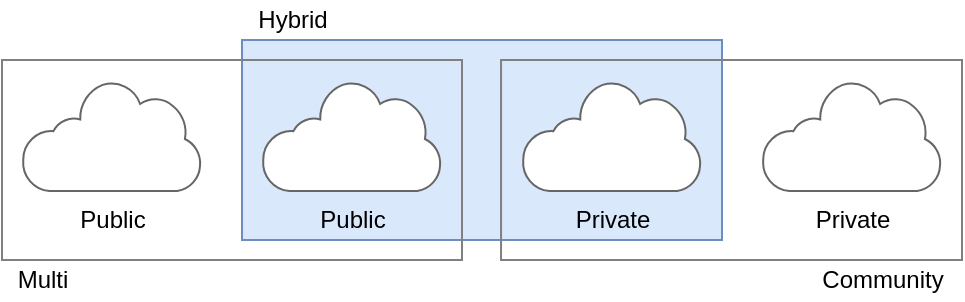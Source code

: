 <mxfile version="13.1.14" type="device"><diagram id="0d7cefc2-ccd6-e077-73ed-a8e48b0cddf6" name="Page-1"><mxGraphModel dx="1422" dy="718" grid="1" gridSize="10" guides="1" tooltips="1" connect="1" arrows="1" fold="1" page="1" pageScale="1" pageWidth="1169" pageHeight="827" background="#ffffff" math="0" shadow="0"><root><mxCell id="0"/><mxCell id="1" parent="0"/><mxCell id="xBzRw3pz1aKZ9NBxxhzC-128" value="" style="whiteSpace=wrap;html=1;strokeColor=#6c8ebf;fillColor=#dae8fc;" vertex="1" parent="1"><mxGeometry x="380" y="280" width="240" height="100" as="geometry"/></mxCell><mxCell id="xBzRw3pz1aKZ9NBxxhzC-119" value="Private" style="aspect=fixed;pointerEvents=1;shadow=0;dashed=0;html=1;strokeColor=#666666;labelPosition=center;verticalLabelPosition=bottom;verticalAlign=top;align=center;fillColor=#FFFFFF;shape=mxgraph.mscae.enterprise.internet;gradientColor=none;" vertex="1" parent="1"><mxGeometry x="520" y="300" width="89.52" height="55.5" as="geometry"/></mxCell><mxCell id="xBzRw3pz1aKZ9NBxxhzC-120" value="Public" style="aspect=fixed;pointerEvents=1;shadow=0;dashed=0;html=1;strokeColor=#666666;labelPosition=center;verticalLabelPosition=bottom;verticalAlign=top;align=center;fillColor=#FFFFFF;shape=mxgraph.mscae.enterprise.internet;gradientColor=none;" vertex="1" parent="1"><mxGeometry x="270" y="300" width="89.52" height="55.5" as="geometry"/></mxCell><mxCell id="xBzRw3pz1aKZ9NBxxhzC-121" value="Private" style="aspect=fixed;pointerEvents=1;shadow=0;dashed=0;html=1;strokeColor=#666666;labelPosition=center;verticalLabelPosition=bottom;verticalAlign=top;align=center;fillColor=#FFFFFF;shape=mxgraph.mscae.enterprise.internet;gradientColor=none;" vertex="1" parent="1"><mxGeometry x="640" y="300" width="89.52" height="55.5" as="geometry"/></mxCell><mxCell id="xBzRw3pz1aKZ9NBxxhzC-122" value="Public" style="aspect=fixed;pointerEvents=1;shadow=0;dashed=0;html=1;strokeColor=#666666;labelPosition=center;verticalLabelPosition=bottom;verticalAlign=top;align=center;fillColor=#FFFFFF;shape=mxgraph.mscae.enterprise.internet;gradientColor=none;" vertex="1" parent="1"><mxGeometry x="390" y="300" width="89.52" height="55.5" as="geometry"/></mxCell><mxCell id="xBzRw3pz1aKZ9NBxxhzC-131" value="Multi" style="text;html=1;align=center;verticalAlign=middle;resizable=0;points=[];autosize=1;" vertex="1" parent="1"><mxGeometry x="260" y="390" width="40" height="20" as="geometry"/></mxCell><mxCell id="xBzRw3pz1aKZ9NBxxhzC-132" value="Community" style="text;html=1;align=center;verticalAlign=middle;resizable=0;points=[];autosize=1;" vertex="1" parent="1"><mxGeometry x="660" y="390" width="80" height="20" as="geometry"/></mxCell><mxCell id="xBzRw3pz1aKZ9NBxxhzC-135" value="Hybrid" style="text;html=1;align=center;verticalAlign=middle;resizable=0;points=[];autosize=1;" vertex="1" parent="1"><mxGeometry x="380" y="260" width="50" height="20" as="geometry"/></mxCell><mxCell id="xBzRw3pz1aKZ9NBxxhzC-127" value="" style="whiteSpace=wrap;html=1;fillColor=none;strokeColor=#808080;" vertex="1" parent="1"><mxGeometry x="509.52" y="290" width="230.48" height="100" as="geometry"/></mxCell><mxCell id="xBzRw3pz1aKZ9NBxxhzC-126" value="" style="whiteSpace=wrap;html=1;fillColor=none;strokeColor=#808080;" vertex="1" parent="1"><mxGeometry x="260" y="290" width="230" height="100" as="geometry"/></mxCell></root></mxGraphModel></diagram></mxfile>